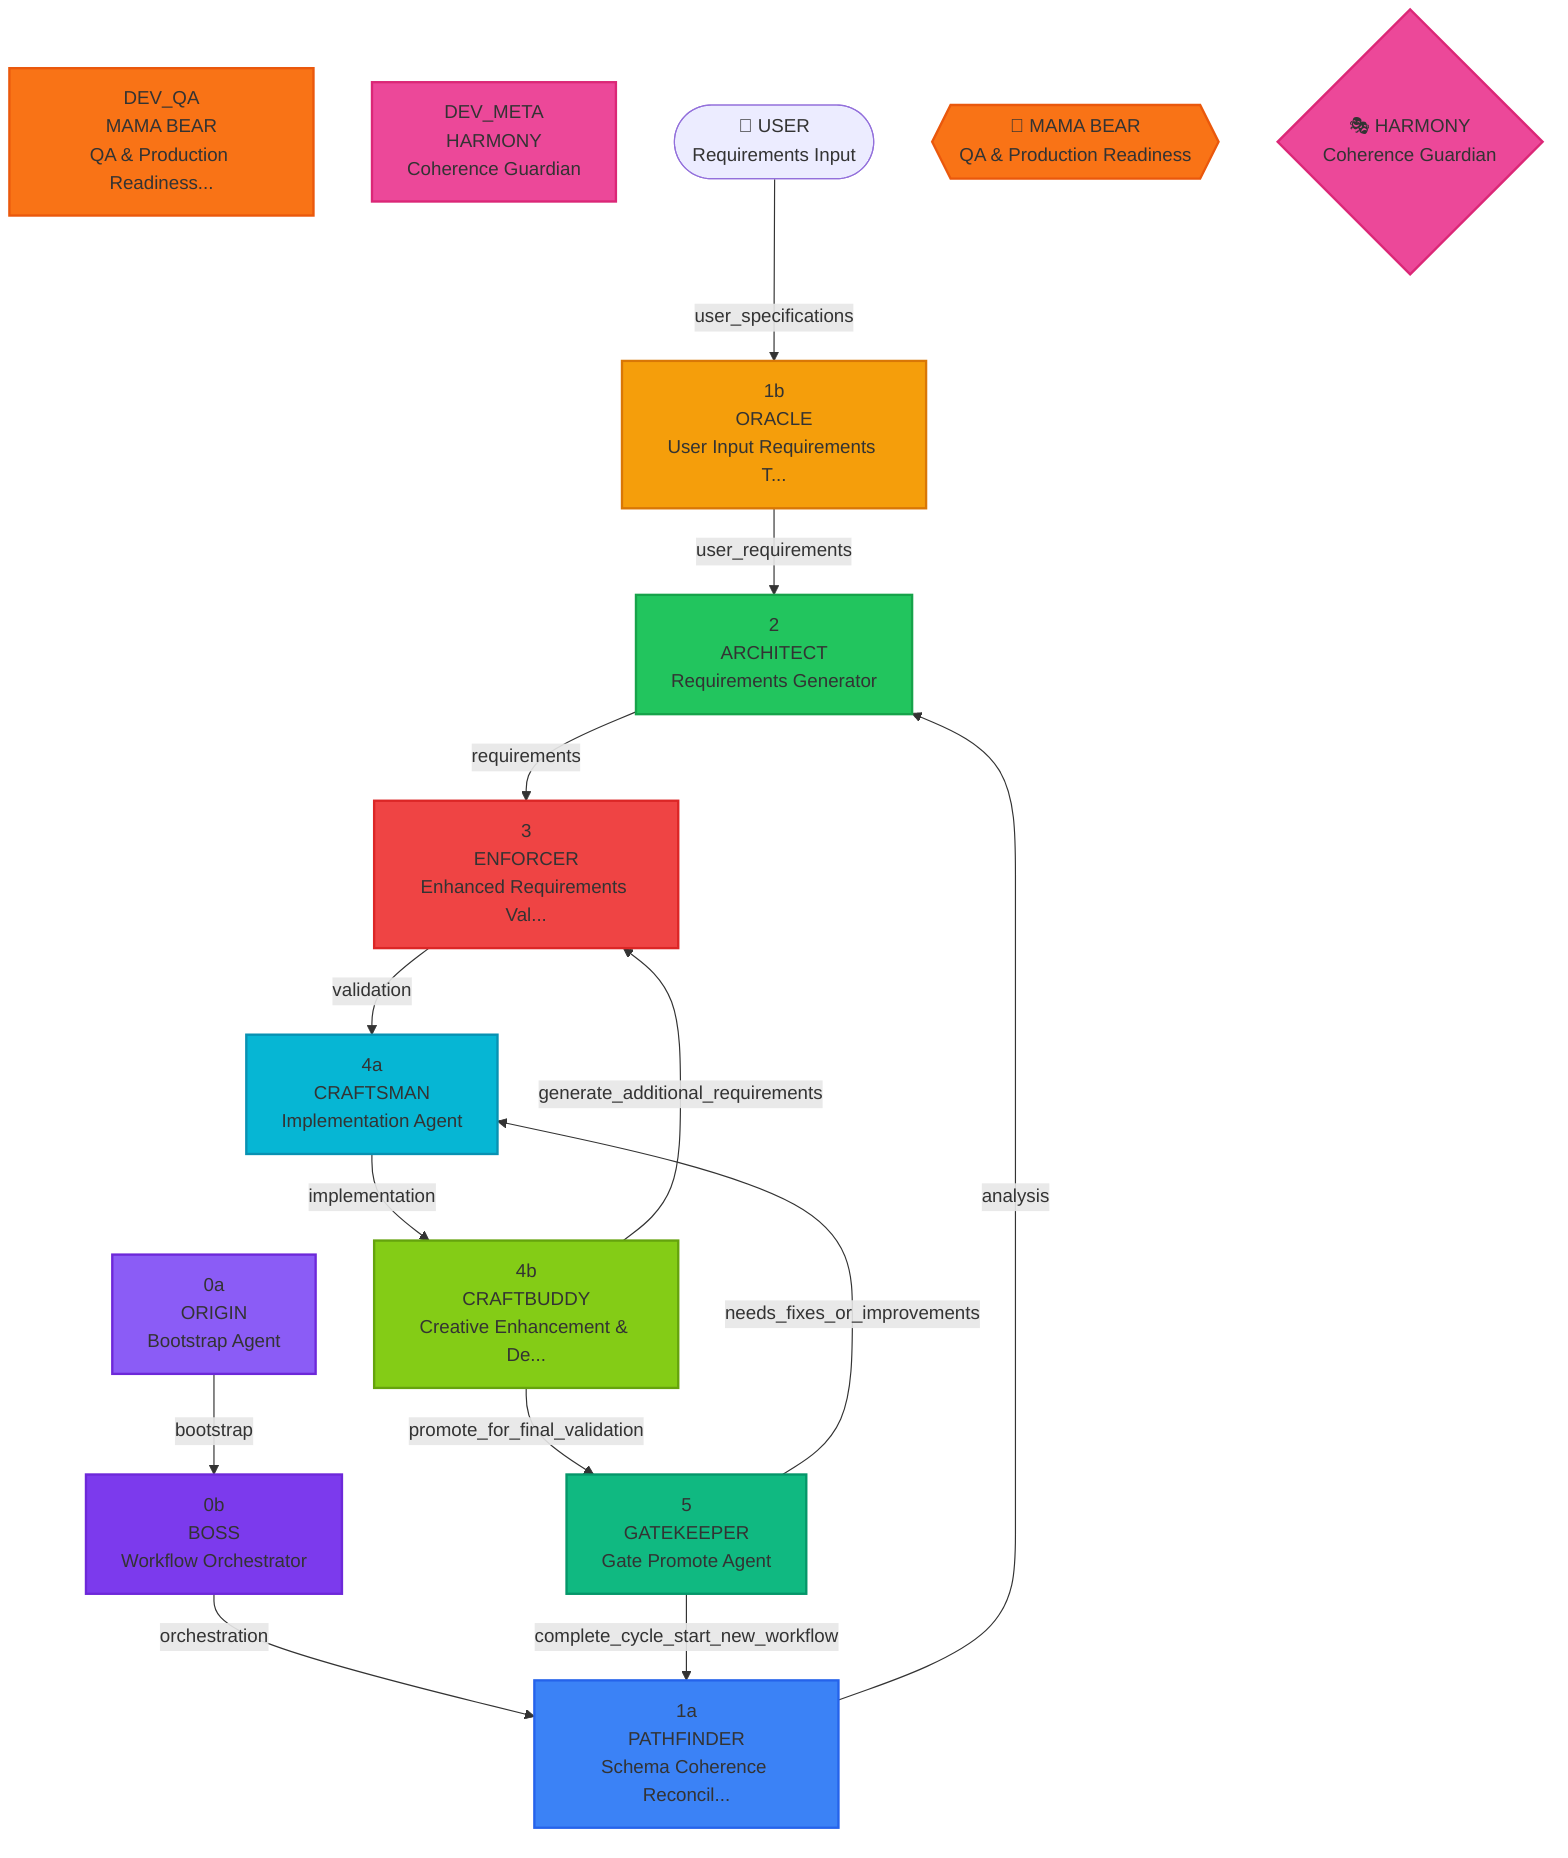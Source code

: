 flowchart TD
    %% WARPCORE Agent Flow Configuration
    0a["0a<br/>ORIGIN<br/>Bootstrap Agent"]
    0b["0b<br/>BOSS<br/>Workflow Orchestrator"]
    1a["1a<br/>PATHFINDER<br/>Schema Coherence Reconcil..."]
    1b["1b<br/>ORACLE<br/>User Input Requirements T..."]
    2["2<br/>ARCHITECT<br/>Requirements Generator"]
    3["3<br/>ENFORCER<br/>Enhanced Requirements Val..."]
    4a["4a<br/>CRAFTSMAN<br/>Implementation Agent"]
    4b["4b<br/>CRAFTBUDDY<br/>Creative Enhancement & De..."]
    5["5<br/>GATEKEEPER<br/>Gate Promote Agent"]
    DEV_QA["DEV_QA<br/>MAMA BEAR<br/>QA & Production Readiness..."]
    DEV_META["DEV_META<br/>HARMONY<br/>Coherence Guardian"]
    USER(["👤 USER<br/>Requirements Input"])

    %% Development Tools
    MAMA_BEAR{{🤱 MAMA BEAR<br/>QA & Production Readiness}}
    HARMONY{🎭 HARMONY<br/>Coherence Guardian}
    0a -->|"bootstrap"| 0b
    0b -->|"orchestration"| 1a
    1a -->|"analysis"| 2
    1b -->|"user_requirements"| 2
    2 -->|"requirements"| 3
    3 -->|"validation"| 4a
    4a -->|"implementation"| 4b
    4b -->|"generate_additional_requirements"| 3
    4b -->|"promote_for_final_validation"| 5
    5 -->|"needs_fixes_or_improvements"| 4a
    5 -->|"complete_cycle_start_new_workflow"| 1a
    USER -->|"user_specifications"| 1b

    %% Styling
    classDef origin fill:#8b5cf6,stroke:#6d28d9,stroke-width:2px
    classDef boss fill:#7c3aed,stroke:#6d28d9,stroke-width:2px
    classDef pathfinder fill:#3b82f6,stroke:#2563eb,stroke-width:2px
    classDef oracle fill:#f59e0b,stroke:#d97706,stroke-width:2px
    classDef architect fill:#22c55e,stroke:#16a34a,stroke-width:2px
    classDef enforcer fill:#ef4444,stroke:#dc2626,stroke-width:2px
    classDef craftsman fill:#06b6d4,stroke:#0891b2,stroke-width:2px
    classDef craftbuddy fill:#84cc16,stroke:#65a30d,stroke-width:2px
    classDef gatekeeper fill:#10b981,stroke:#059669,stroke-width:2px
    classDef complete fill:#22c55e,stroke:#16a34a,stroke-width:2px
    classDef mama_bear fill:#f97316,stroke:#ea580c,stroke-width:2px
    classDef harmony fill:#ec4899,stroke:#db2777,stroke-width:2px
    class 0a origin
    class 0b boss
    class 1a pathfinder
    class 1b oracle
    class 2 architect
    class 3 enforcer
    class 4a craftsman
    class 4b craftbuddy
    class 5 gatekeeper
    class DEV_QA mama_bear
    class DEV_META harmony
    class MAMA_BEAR mama_bear
    class HARMONY harmony